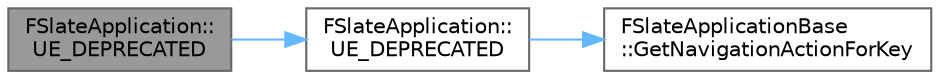 digraph "FSlateApplication::UE_DEPRECATED"
{
 // INTERACTIVE_SVG=YES
 // LATEX_PDF_SIZE
  bgcolor="transparent";
  edge [fontname=Helvetica,fontsize=10,labelfontname=Helvetica,labelfontsize=10];
  node [fontname=Helvetica,fontsize=10,shape=box,height=0.2,width=0.4];
  rankdir="LR";
  Node1 [id="Node000001",label="FSlateApplication::\lUE_DEPRECATED",height=0.2,width=0.4,color="gray40", fillcolor="grey60", style="filled", fontcolor="black",tooltip="Finds the window that the provided widget resides in."];
  Node1 -> Node2 [id="edge1_Node000001_Node000002",color="steelblue1",style="solid",tooltip=" "];
  Node2 [id="Node000002",label="FSlateApplication::\lUE_DEPRECATED",height=0.2,width=0.4,color="grey40", fillcolor="white", style="filled",URL="$dc/df2/classFSlateApplication.html#a532390767cddf30d2fabb1df87402963",tooltip=" "];
  Node2 -> Node3 [id="edge2_Node000002_Node000003",color="steelblue1",style="solid",tooltip=" "];
  Node3 [id="Node000003",label="FSlateApplicationBase\l::GetNavigationActionForKey",height=0.2,width=0.4,color="grey40", fillcolor="white", style="filled",URL="$d6/d31/classFSlateApplicationBase.html#a74e86bb7716a00f99c0709911cec5272",tooltip=" "];
}
